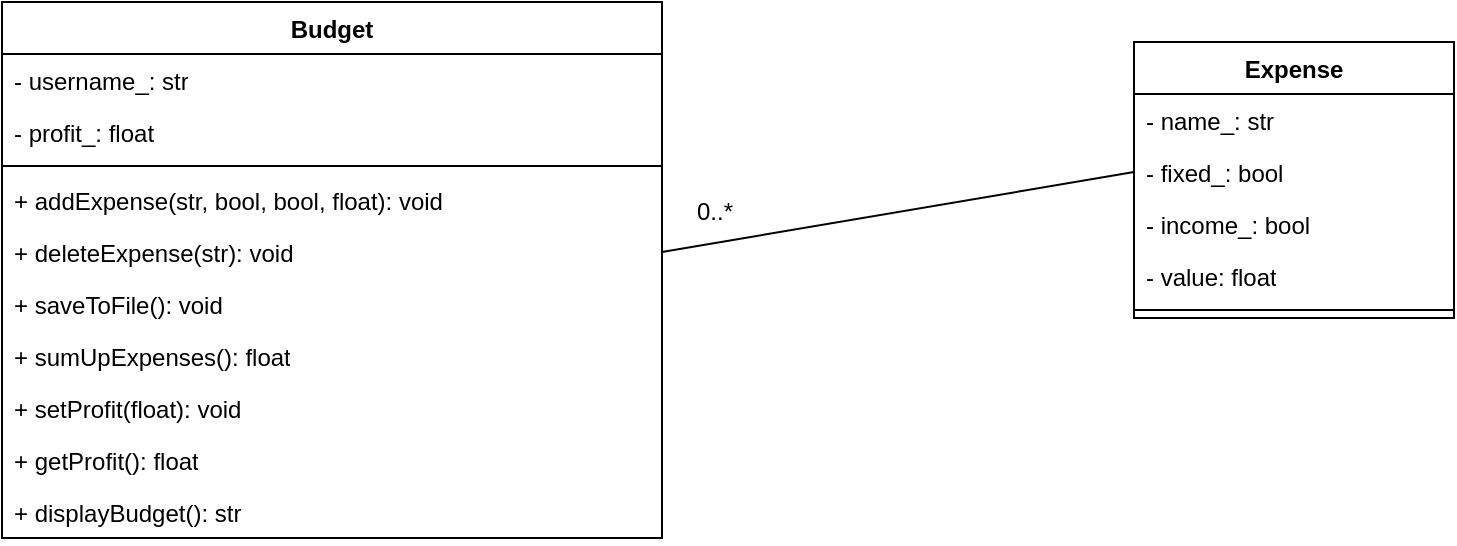 <mxfile version="21.2.7" type="device">
  <diagram id="C5RBs43oDa-KdzZeNtuy" name="Page-1">
    <mxGraphModel dx="1434" dy="746" grid="1" gridSize="10" guides="1" tooltips="1" connect="1" arrows="1" fold="1" page="1" pageScale="1" pageWidth="827" pageHeight="1169" math="0" shadow="0">
      <root>
        <mxCell id="WIyWlLk6GJQsqaUBKTNV-0" />
        <mxCell id="WIyWlLk6GJQsqaUBKTNV-1" parent="WIyWlLk6GJQsqaUBKTNV-0" />
        <mxCell id="8c68lqrbyFX4fOkaN-Q2-7" value="Expense" style="swimlane;fontStyle=1;align=center;verticalAlign=top;childLayout=stackLayout;horizontal=1;startSize=26;horizontalStack=0;resizeParent=1;resizeParentMax=0;resizeLast=0;collapsible=1;marginBottom=0;whiteSpace=wrap;html=1;" vertex="1" parent="WIyWlLk6GJQsqaUBKTNV-1">
          <mxGeometry x="650" y="140" width="160" height="138" as="geometry" />
        </mxCell>
        <mxCell id="8c68lqrbyFX4fOkaN-Q2-15" value="- name_: str" style="text;strokeColor=none;fillColor=none;align=left;verticalAlign=top;spacingLeft=4;spacingRight=4;overflow=hidden;rotatable=0;points=[[0,0.5],[1,0.5]];portConstraint=eastwest;whiteSpace=wrap;html=1;" vertex="1" parent="8c68lqrbyFX4fOkaN-Q2-7">
          <mxGeometry y="26" width="160" height="26" as="geometry" />
        </mxCell>
        <mxCell id="8c68lqrbyFX4fOkaN-Q2-8" value="- fixed_: bool" style="text;strokeColor=none;fillColor=none;align=left;verticalAlign=top;spacingLeft=4;spacingRight=4;overflow=hidden;rotatable=0;points=[[0,0.5],[1,0.5]];portConstraint=eastwest;whiteSpace=wrap;html=1;" vertex="1" parent="8c68lqrbyFX4fOkaN-Q2-7">
          <mxGeometry y="52" width="160" height="26" as="geometry" />
        </mxCell>
        <mxCell id="8c68lqrbyFX4fOkaN-Q2-16" value="- income_: bool" style="text;strokeColor=none;fillColor=none;align=left;verticalAlign=top;spacingLeft=4;spacingRight=4;overflow=hidden;rotatable=0;points=[[0,0.5],[1,0.5]];portConstraint=eastwest;whiteSpace=wrap;html=1;" vertex="1" parent="8c68lqrbyFX4fOkaN-Q2-7">
          <mxGeometry y="78" width="160" height="26" as="geometry" />
        </mxCell>
        <mxCell id="8c68lqrbyFX4fOkaN-Q2-17" value="- value: float" style="text;strokeColor=none;fillColor=none;align=left;verticalAlign=top;spacingLeft=4;spacingRight=4;overflow=hidden;rotatable=0;points=[[0,0.5],[1,0.5]];portConstraint=eastwest;whiteSpace=wrap;html=1;" vertex="1" parent="8c68lqrbyFX4fOkaN-Q2-7">
          <mxGeometry y="104" width="160" height="26" as="geometry" />
        </mxCell>
        <mxCell id="8c68lqrbyFX4fOkaN-Q2-9" value="" style="line;strokeWidth=1;fillColor=none;align=left;verticalAlign=middle;spacingTop=-1;spacingLeft=3;spacingRight=3;rotatable=0;labelPosition=right;points=[];portConstraint=eastwest;strokeColor=inherit;" vertex="1" parent="8c68lqrbyFX4fOkaN-Q2-7">
          <mxGeometry y="130" width="160" height="8" as="geometry" />
        </mxCell>
        <mxCell id="8c68lqrbyFX4fOkaN-Q2-18" style="rounded=0;orthogonalLoop=1;jettySize=auto;html=1;entryX=0;entryY=0.5;entryDx=0;entryDy=0;startArrow=none;startFill=0;endArrow=none;endFill=0;exitX=1;exitY=0.5;exitDx=0;exitDy=0;" edge="1" parent="WIyWlLk6GJQsqaUBKTNV-1" source="8c68lqrbyFX4fOkaN-Q2-20" target="8c68lqrbyFX4fOkaN-Q2-8">
          <mxGeometry relative="1" as="geometry">
            <mxPoint x="530" y="290" as="sourcePoint" />
          </mxGeometry>
        </mxCell>
        <mxCell id="8c68lqrbyFX4fOkaN-Q2-11" value="Budget" style="swimlane;fontStyle=1;align=center;verticalAlign=top;childLayout=stackLayout;horizontal=1;startSize=26;horizontalStack=0;resizeParent=1;resizeParentMax=0;resizeLast=0;collapsible=1;marginBottom=0;whiteSpace=wrap;html=1;" vertex="1" parent="WIyWlLk6GJQsqaUBKTNV-1">
          <mxGeometry x="84" y="120" width="330" height="268" as="geometry" />
        </mxCell>
        <mxCell id="8c68lqrbyFX4fOkaN-Q2-12" value="- username_: str " style="text;strokeColor=none;fillColor=none;align=left;verticalAlign=top;spacingLeft=4;spacingRight=4;overflow=hidden;rotatable=0;points=[[0,0.5],[1,0.5]];portConstraint=eastwest;whiteSpace=wrap;html=1;" vertex="1" parent="8c68lqrbyFX4fOkaN-Q2-11">
          <mxGeometry y="26" width="330" height="26" as="geometry" />
        </mxCell>
        <mxCell id="8c68lqrbyFX4fOkaN-Q2-25" value="- profit_: float" style="text;strokeColor=none;fillColor=none;align=left;verticalAlign=top;spacingLeft=4;spacingRight=4;overflow=hidden;rotatable=0;points=[[0,0.5],[1,0.5]];portConstraint=eastwest;whiteSpace=wrap;html=1;" vertex="1" parent="8c68lqrbyFX4fOkaN-Q2-11">
          <mxGeometry y="52" width="330" height="26" as="geometry" />
        </mxCell>
        <mxCell id="8c68lqrbyFX4fOkaN-Q2-13" value="" style="line;strokeWidth=1;fillColor=none;align=left;verticalAlign=middle;spacingTop=-1;spacingLeft=3;spacingRight=3;rotatable=0;labelPosition=right;points=[];portConstraint=eastwest;strokeColor=inherit;" vertex="1" parent="8c68lqrbyFX4fOkaN-Q2-11">
          <mxGeometry y="78" width="330" height="8" as="geometry" />
        </mxCell>
        <mxCell id="8c68lqrbyFX4fOkaN-Q2-14" value="+ addExpense(str, bool, bool, float): void" style="text;strokeColor=none;fillColor=none;align=left;verticalAlign=top;spacingLeft=4;spacingRight=4;overflow=hidden;rotatable=0;points=[[0,0.5],[1,0.5]];portConstraint=eastwest;whiteSpace=wrap;html=1;" vertex="1" parent="8c68lqrbyFX4fOkaN-Q2-11">
          <mxGeometry y="86" width="330" height="26" as="geometry" />
        </mxCell>
        <mxCell id="8c68lqrbyFX4fOkaN-Q2-20" value="+ deleteExpense(str): void" style="text;strokeColor=none;fillColor=none;align=left;verticalAlign=top;spacingLeft=4;spacingRight=4;overflow=hidden;rotatable=0;points=[[0,0.5],[1,0.5]];portConstraint=eastwest;whiteSpace=wrap;html=1;" vertex="1" parent="8c68lqrbyFX4fOkaN-Q2-11">
          <mxGeometry y="112" width="330" height="26" as="geometry" />
        </mxCell>
        <mxCell id="8c68lqrbyFX4fOkaN-Q2-21" value="+ saveToFile(): void" style="text;strokeColor=none;fillColor=none;align=left;verticalAlign=top;spacingLeft=4;spacingRight=4;overflow=hidden;rotatable=0;points=[[0,0.5],[1,0.5]];portConstraint=eastwest;whiteSpace=wrap;html=1;" vertex="1" parent="8c68lqrbyFX4fOkaN-Q2-11">
          <mxGeometry y="138" width="330" height="26" as="geometry" />
        </mxCell>
        <mxCell id="8c68lqrbyFX4fOkaN-Q2-23" value="+ sumUpExpenses(): float" style="text;strokeColor=none;fillColor=none;align=left;verticalAlign=top;spacingLeft=4;spacingRight=4;overflow=hidden;rotatable=0;points=[[0,0.5],[1,0.5]];portConstraint=eastwest;whiteSpace=wrap;html=1;" vertex="1" parent="8c68lqrbyFX4fOkaN-Q2-11">
          <mxGeometry y="164" width="330" height="26" as="geometry" />
        </mxCell>
        <mxCell id="8c68lqrbyFX4fOkaN-Q2-24" value="+ setProfit(float): void" style="text;strokeColor=none;fillColor=none;align=left;verticalAlign=top;spacingLeft=4;spacingRight=4;overflow=hidden;rotatable=0;points=[[0,0.5],[1,0.5]];portConstraint=eastwest;whiteSpace=wrap;html=1;" vertex="1" parent="8c68lqrbyFX4fOkaN-Q2-11">
          <mxGeometry y="190" width="330" height="26" as="geometry" />
        </mxCell>
        <mxCell id="8c68lqrbyFX4fOkaN-Q2-26" value="+ getProfit(): float" style="text;strokeColor=none;fillColor=none;align=left;verticalAlign=top;spacingLeft=4;spacingRight=4;overflow=hidden;rotatable=0;points=[[0,0.5],[1,0.5]];portConstraint=eastwest;whiteSpace=wrap;html=1;" vertex="1" parent="8c68lqrbyFX4fOkaN-Q2-11">
          <mxGeometry y="216" width="330" height="26" as="geometry" />
        </mxCell>
        <mxCell id="8c68lqrbyFX4fOkaN-Q2-27" value="+ displayBudget(): str" style="text;strokeColor=none;fillColor=none;align=left;verticalAlign=top;spacingLeft=4;spacingRight=4;overflow=hidden;rotatable=0;points=[[0,0.5],[1,0.5]];portConstraint=eastwest;whiteSpace=wrap;html=1;" vertex="1" parent="8c68lqrbyFX4fOkaN-Q2-11">
          <mxGeometry y="242" width="330" height="26" as="geometry" />
        </mxCell>
        <mxCell id="8c68lqrbyFX4fOkaN-Q2-19" value="0..*" style="text;html=1;align=center;verticalAlign=middle;resizable=1;points=[];autosize=1;strokeColor=none;fillColor=none;rotation=0;movable=1;rotatable=1;deletable=1;editable=1;locked=0;connectable=1;" vertex="1" parent="WIyWlLk6GJQsqaUBKTNV-1">
          <mxGeometry x="420" y="210" width="40" height="30" as="geometry" />
        </mxCell>
      </root>
    </mxGraphModel>
  </diagram>
</mxfile>
